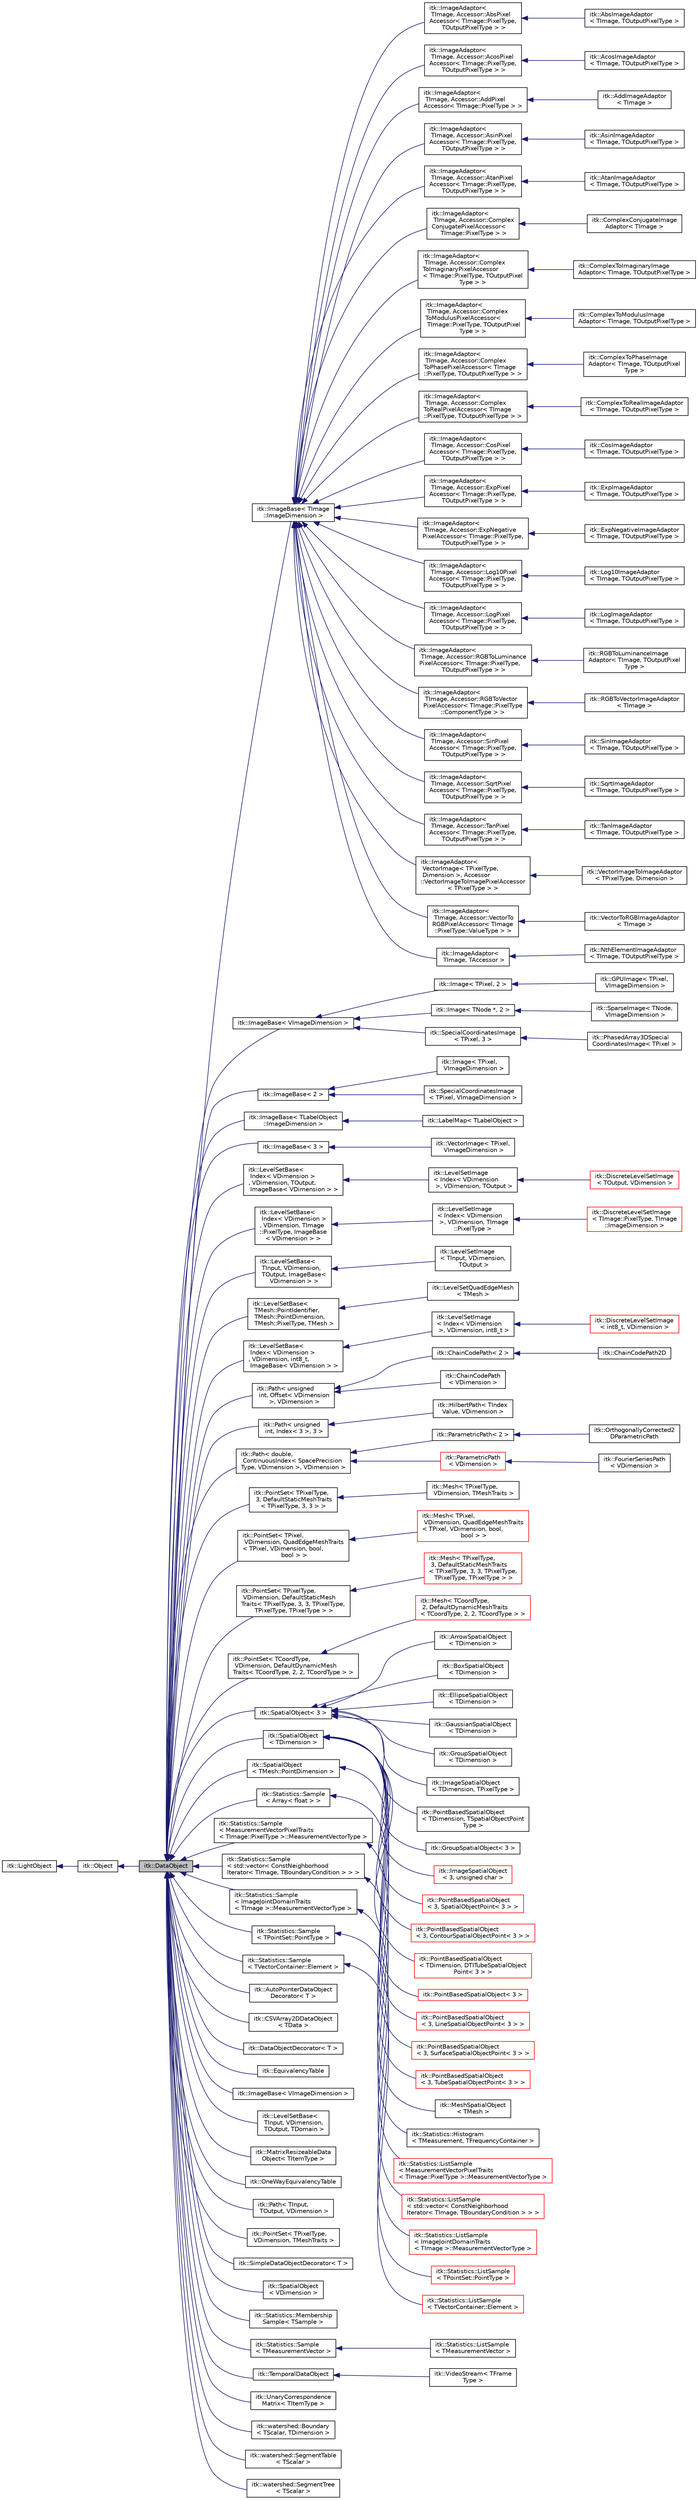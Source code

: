 digraph "itk::DataObject"
{
 // LATEX_PDF_SIZE
  edge [fontname="Helvetica",fontsize="10",labelfontname="Helvetica",labelfontsize="10"];
  node [fontname="Helvetica",fontsize="10",shape=record];
  rankdir="LR";
  Node1 [label="itk::DataObject",height=0.2,width=0.4,color="black", fillcolor="grey75", style="filled", fontcolor="black",tooltip="Base class for all data objects in ITK."];
  Node2 -> Node1 [dir="back",color="midnightblue",fontsize="10",style="solid",fontname="Helvetica"];
  Node2 [label="itk::Object",height=0.2,width=0.4,color="black", fillcolor="white", style="filled",URL="$classitk_1_1Object.html",tooltip="Base class for most ITK classes."];
  Node3 -> Node2 [dir="back",color="midnightblue",fontsize="10",style="solid",fontname="Helvetica"];
  Node3 [label="itk::LightObject",height=0.2,width=0.4,color="black", fillcolor="white", style="filled",URL="$classitk_1_1LightObject.html",tooltip="Light weight base class for most itk classes."];
  Node1 -> Node4 [dir="back",color="midnightblue",fontsize="10",style="solid",fontname="Helvetica"];
  Node4 [label="itk::ImageBase\< TImage\l::ImageDimension \>",height=0.2,width=0.4,color="black", fillcolor="white", style="filled",URL="$classitk_1_1ImageBase.html",tooltip=" "];
  Node4 -> Node5 [dir="back",color="midnightblue",fontsize="10",style="solid",fontname="Helvetica"];
  Node5 [label="itk::ImageAdaptor\<\l TImage, Accessor::AbsPixel\lAccessor\< TImage::PixelType,\l TOutputPixelType \> \>",height=0.2,width=0.4,color="black", fillcolor="white", style="filled",URL="$classitk_1_1ImageAdaptor.html",tooltip=" "];
  Node5 -> Node6 [dir="back",color="midnightblue",fontsize="10",style="solid",fontname="Helvetica"];
  Node6 [label="itk::AbsImageAdaptor\l\< TImage, TOutputPixelType \>",height=0.2,width=0.4,color="black", fillcolor="white", style="filled",URL="$classitk_1_1AbsImageAdaptor.html",tooltip="Presents an image as being composed of the itk::Math::abs() of its pixels."];
  Node4 -> Node7 [dir="back",color="midnightblue",fontsize="10",style="solid",fontname="Helvetica"];
  Node7 [label="itk::ImageAdaptor\<\l TImage, Accessor::AcosPixel\lAccessor\< TImage::PixelType,\l TOutputPixelType \> \>",height=0.2,width=0.4,color="black", fillcolor="white", style="filled",URL="$classitk_1_1ImageAdaptor.html",tooltip=" "];
  Node7 -> Node8 [dir="back",color="midnightblue",fontsize="10",style="solid",fontname="Helvetica"];
  Node8 [label="itk::AcosImageAdaptor\l\< TImage, TOutputPixelType \>",height=0.2,width=0.4,color="black", fillcolor="white", style="filled",URL="$classitk_1_1AcosImageAdaptor.html",tooltip="Presents an image as being composed of the std::acos() of its pixels."];
  Node4 -> Node9 [dir="back",color="midnightblue",fontsize="10",style="solid",fontname="Helvetica"];
  Node9 [label="itk::ImageAdaptor\<\l TImage, Accessor::AddPixel\lAccessor\< TImage::PixelType \> \>",height=0.2,width=0.4,color="black", fillcolor="white", style="filled",URL="$classitk_1_1ImageAdaptor.html",tooltip=" "];
  Node9 -> Node10 [dir="back",color="midnightblue",fontsize="10",style="solid",fontname="Helvetica"];
  Node10 [label="itk::AddImageAdaptor\l\< TImage \>",height=0.2,width=0.4,color="black", fillcolor="white", style="filled",URL="$classitk_1_1AddImageAdaptor.html",tooltip="Presents an image as being the addition of a constant value to all pixels."];
  Node4 -> Node11 [dir="back",color="midnightblue",fontsize="10",style="solid",fontname="Helvetica"];
  Node11 [label="itk::ImageAdaptor\<\l TImage, Accessor::AsinPixel\lAccessor\< TImage::PixelType,\l TOutputPixelType \> \>",height=0.2,width=0.4,color="black", fillcolor="white", style="filled",URL="$classitk_1_1ImageAdaptor.html",tooltip=" "];
  Node11 -> Node12 [dir="back",color="midnightblue",fontsize="10",style="solid",fontname="Helvetica"];
  Node12 [label="itk::AsinImageAdaptor\l\< TImage, TOutputPixelType \>",height=0.2,width=0.4,color="black", fillcolor="white", style="filled",URL="$classitk_1_1AsinImageAdaptor.html",tooltip="Presents an image as being composed of the std::asin() of its pixels."];
  Node4 -> Node13 [dir="back",color="midnightblue",fontsize="10",style="solid",fontname="Helvetica"];
  Node13 [label="itk::ImageAdaptor\<\l TImage, Accessor::AtanPixel\lAccessor\< TImage::PixelType,\l TOutputPixelType \> \>",height=0.2,width=0.4,color="black", fillcolor="white", style="filled",URL="$classitk_1_1ImageAdaptor.html",tooltip=" "];
  Node13 -> Node14 [dir="back",color="midnightblue",fontsize="10",style="solid",fontname="Helvetica"];
  Node14 [label="itk::AtanImageAdaptor\l\< TImage, TOutputPixelType \>",height=0.2,width=0.4,color="black", fillcolor="white", style="filled",URL="$classitk_1_1AtanImageAdaptor.html",tooltip="Presents an image as being composed of the std::atan() of its pixels."];
  Node4 -> Node15 [dir="back",color="midnightblue",fontsize="10",style="solid",fontname="Helvetica"];
  Node15 [label="itk::ImageAdaptor\<\l TImage, Accessor::Complex\lConjugatePixelAccessor\<\l TImage::PixelType \> \>",height=0.2,width=0.4,color="black", fillcolor="white", style="filled",URL="$classitk_1_1ImageAdaptor.html",tooltip=" "];
  Node15 -> Node16 [dir="back",color="midnightblue",fontsize="10",style="solid",fontname="Helvetica"];
  Node16 [label="itk::ComplexConjugateImage\lAdaptor\< TImage \>",height=0.2,width=0.4,color="black", fillcolor="white", style="filled",URL="$classitk_1_1ComplexConjugateImageAdaptor.html",tooltip="Presents each pixel of a complex image as its complex conjugate."];
  Node4 -> Node17 [dir="back",color="midnightblue",fontsize="10",style="solid",fontname="Helvetica"];
  Node17 [label="itk::ImageAdaptor\<\l TImage, Accessor::Complex\lToImaginaryPixelAccessor\l\< TImage::PixelType, TOutputPixel\lType \> \>",height=0.2,width=0.4,color="black", fillcolor="white", style="filled",URL="$classitk_1_1ImageAdaptor.html",tooltip=" "];
  Node17 -> Node18 [dir="back",color="midnightblue",fontsize="10",style="solid",fontname="Helvetica"];
  Node18 [label="itk::ComplexToImaginaryImage\lAdaptor\< TImage, TOutputPixelType \>",height=0.2,width=0.4,color="black", fillcolor="white", style="filled",URL="$classitk_1_1ComplexToImaginaryImageAdaptor.html",tooltip="Presents a complex image as being composed of imag() part of its pixels."];
  Node4 -> Node19 [dir="back",color="midnightblue",fontsize="10",style="solid",fontname="Helvetica"];
  Node19 [label="itk::ImageAdaptor\<\l TImage, Accessor::Complex\lToModulusPixelAccessor\<\l TImage::PixelType, TOutputPixel\lType \> \>",height=0.2,width=0.4,color="black", fillcolor="white", style="filled",URL="$classitk_1_1ImageAdaptor.html",tooltip=" "];
  Node19 -> Node20 [dir="back",color="midnightblue",fontsize="10",style="solid",fontname="Helvetica"];
  Node20 [label="itk::ComplexToModulusImage\lAdaptor\< TImage, TOutputPixelType \>",height=0.2,width=0.4,color="black", fillcolor="white", style="filled",URL="$classitk_1_1ComplexToModulusImageAdaptor.html",tooltip="Presents a complex image as being composed of itk::Math::abs() part of its pixels."];
  Node4 -> Node21 [dir="back",color="midnightblue",fontsize="10",style="solid",fontname="Helvetica"];
  Node21 [label="itk::ImageAdaptor\<\l TImage, Accessor::Complex\lToPhasePixelAccessor\< TImage\l::PixelType, TOutputPixelType \> \>",height=0.2,width=0.4,color="black", fillcolor="white", style="filled",URL="$classitk_1_1ImageAdaptor.html",tooltip=" "];
  Node21 -> Node22 [dir="back",color="midnightblue",fontsize="10",style="solid",fontname="Helvetica"];
  Node22 [label="itk::ComplexToPhaseImage\lAdaptor\< TImage, TOutputPixel\lType \>",height=0.2,width=0.4,color="black", fillcolor="white", style="filled",URL="$classitk_1_1ComplexToPhaseImageAdaptor.html",tooltip="Presents a complex image as being composed of arg() part of its pixels."];
  Node4 -> Node23 [dir="back",color="midnightblue",fontsize="10",style="solid",fontname="Helvetica"];
  Node23 [label="itk::ImageAdaptor\<\l TImage, Accessor::Complex\lToRealPixelAccessor\< TImage\l::PixelType, TOutputPixelType \> \>",height=0.2,width=0.4,color="black", fillcolor="white", style="filled",URL="$classitk_1_1ImageAdaptor.html",tooltip=" "];
  Node23 -> Node24 [dir="back",color="midnightblue",fontsize="10",style="solid",fontname="Helvetica"];
  Node24 [label="itk::ComplexToRealImageAdaptor\l\< TImage, TOutputPixelType \>",height=0.2,width=0.4,color="black", fillcolor="white", style="filled",URL="$classitk_1_1ComplexToRealImageAdaptor.html",tooltip="Presents a complex image as being composed of real() part of its pixels."];
  Node4 -> Node25 [dir="back",color="midnightblue",fontsize="10",style="solid",fontname="Helvetica"];
  Node25 [label="itk::ImageAdaptor\<\l TImage, Accessor::CosPixel\lAccessor\< TImage::PixelType,\l TOutputPixelType \> \>",height=0.2,width=0.4,color="black", fillcolor="white", style="filled",URL="$classitk_1_1ImageAdaptor.html",tooltip=" "];
  Node25 -> Node26 [dir="back",color="midnightblue",fontsize="10",style="solid",fontname="Helvetica"];
  Node26 [label="itk::CosImageAdaptor\l\< TImage, TOutputPixelType \>",height=0.2,width=0.4,color="black", fillcolor="white", style="filled",URL="$classitk_1_1CosImageAdaptor.html",tooltip="Presents an image as being composed of the std::cos() of its pixels."];
  Node4 -> Node27 [dir="back",color="midnightblue",fontsize="10",style="solid",fontname="Helvetica"];
  Node27 [label="itk::ImageAdaptor\<\l TImage, Accessor::ExpPixel\lAccessor\< TImage::PixelType,\l TOutputPixelType \> \>",height=0.2,width=0.4,color="black", fillcolor="white", style="filled",URL="$classitk_1_1ImageAdaptor.html",tooltip=" "];
  Node27 -> Node28 [dir="back",color="midnightblue",fontsize="10",style="solid",fontname="Helvetica"];
  Node28 [label="itk::ExpImageAdaptor\l\< TImage, TOutputPixelType \>",height=0.2,width=0.4,color="black", fillcolor="white", style="filled",URL="$classitk_1_1ExpImageAdaptor.html",tooltip="Presents an image as being composed of the std::exp() of its pixels."];
  Node4 -> Node29 [dir="back",color="midnightblue",fontsize="10",style="solid",fontname="Helvetica"];
  Node29 [label="itk::ImageAdaptor\<\l TImage, Accessor::ExpNegative\lPixelAccessor\< TImage::PixelType,\l TOutputPixelType \> \>",height=0.2,width=0.4,color="black", fillcolor="white", style="filled",URL="$classitk_1_1ImageAdaptor.html",tooltip=" "];
  Node29 -> Node30 [dir="back",color="midnightblue",fontsize="10",style="solid",fontname="Helvetica"];
  Node30 [label="itk::ExpNegativeImageAdaptor\l\< TImage, TOutputPixelType \>",height=0.2,width=0.4,color="black", fillcolor="white", style="filled",URL="$classitk_1_1ExpNegativeImageAdaptor.html",tooltip="Presents an image as being composed of the std::exp() of its pixels."];
  Node4 -> Node31 [dir="back",color="midnightblue",fontsize="10",style="solid",fontname="Helvetica"];
  Node31 [label="itk::ImageAdaptor\<\l TImage, Accessor::Log10Pixel\lAccessor\< TImage::PixelType,\l TOutputPixelType \> \>",height=0.2,width=0.4,color="black", fillcolor="white", style="filled",URL="$classitk_1_1ImageAdaptor.html",tooltip=" "];
  Node31 -> Node32 [dir="back",color="midnightblue",fontsize="10",style="solid",fontname="Helvetica"];
  Node32 [label="itk::Log10ImageAdaptor\l\< TImage, TOutputPixelType \>",height=0.2,width=0.4,color="black", fillcolor="white", style="filled",URL="$classitk_1_1Log10ImageAdaptor.html",tooltip="Presents an image as being composed of the std::log10() of its pixels."];
  Node4 -> Node33 [dir="back",color="midnightblue",fontsize="10",style="solid",fontname="Helvetica"];
  Node33 [label="itk::ImageAdaptor\<\l TImage, Accessor::LogPixel\lAccessor\< TImage::PixelType,\l TOutputPixelType \> \>",height=0.2,width=0.4,color="black", fillcolor="white", style="filled",URL="$classitk_1_1ImageAdaptor.html",tooltip=" "];
  Node33 -> Node34 [dir="back",color="midnightblue",fontsize="10",style="solid",fontname="Helvetica"];
  Node34 [label="itk::LogImageAdaptor\l\< TImage, TOutputPixelType \>",height=0.2,width=0.4,color="black", fillcolor="white", style="filled",URL="$classitk_1_1LogImageAdaptor.html",tooltip="Presents an image as being composed of the std::log() of its pixels."];
  Node4 -> Node35 [dir="back",color="midnightblue",fontsize="10",style="solid",fontname="Helvetica"];
  Node35 [label="itk::ImageAdaptor\<\l TImage, Accessor::RGBToLuminance\lPixelAccessor\< TImage::PixelType,\l TOutputPixelType \> \>",height=0.2,width=0.4,color="black", fillcolor="white", style="filled",URL="$classitk_1_1ImageAdaptor.html",tooltip=" "];
  Node35 -> Node36 [dir="back",color="midnightblue",fontsize="10",style="solid",fontname="Helvetica"];
  Node36 [label="itk::RGBToLuminanceImage\lAdaptor\< TImage, TOutputPixel\lType \>",height=0.2,width=0.4,color="black", fillcolor="white", style="filled",URL="$classitk_1_1RGBToLuminanceImageAdaptor.html",tooltip="Presents a color image as being composed of the Luminance of its pixels."];
  Node4 -> Node37 [dir="back",color="midnightblue",fontsize="10",style="solid",fontname="Helvetica"];
  Node37 [label="itk::ImageAdaptor\<\l TImage, Accessor::RGBToVector\lPixelAccessor\< TImage::PixelType\l::ComponentType \> \>",height=0.2,width=0.4,color="black", fillcolor="white", style="filled",URL="$classitk_1_1ImageAdaptor.html",tooltip=" "];
  Node37 -> Node38 [dir="back",color="midnightblue",fontsize="10",style="solid",fontname="Helvetica"];
  Node38 [label="itk::RGBToVectorImageAdaptor\l\< TImage \>",height=0.2,width=0.4,color="black", fillcolor="white", style="filled",URL="$classitk_1_1RGBToVectorImageAdaptor.html",tooltip="Presents an image of pixel type RGBPixel as being and image of Vectors."];
  Node4 -> Node39 [dir="back",color="midnightblue",fontsize="10",style="solid",fontname="Helvetica"];
  Node39 [label="itk::ImageAdaptor\<\l TImage, Accessor::SinPixel\lAccessor\< TImage::PixelType,\l TOutputPixelType \> \>",height=0.2,width=0.4,color="black", fillcolor="white", style="filled",URL="$classitk_1_1ImageAdaptor.html",tooltip=" "];
  Node39 -> Node40 [dir="back",color="midnightblue",fontsize="10",style="solid",fontname="Helvetica"];
  Node40 [label="itk::SinImageAdaptor\l\< TImage, TOutputPixelType \>",height=0.2,width=0.4,color="black", fillcolor="white", style="filled",URL="$classitk_1_1SinImageAdaptor.html",tooltip="Presents an image as being composed of the std::sin() of its pixels."];
  Node4 -> Node41 [dir="back",color="midnightblue",fontsize="10",style="solid",fontname="Helvetica"];
  Node41 [label="itk::ImageAdaptor\<\l TImage, Accessor::SqrtPixel\lAccessor\< TImage::PixelType,\l TOutputPixelType \> \>",height=0.2,width=0.4,color="black", fillcolor="white", style="filled",URL="$classitk_1_1ImageAdaptor.html",tooltip=" "];
  Node41 -> Node42 [dir="back",color="midnightblue",fontsize="10",style="solid",fontname="Helvetica"];
  Node42 [label="itk::SqrtImageAdaptor\l\< TImage, TOutputPixelType \>",height=0.2,width=0.4,color="black", fillcolor="white", style="filled",URL="$classitk_1_1SqrtImageAdaptor.html",tooltip="Presents an image as being composed of the std::sqrt() of its pixels."];
  Node4 -> Node43 [dir="back",color="midnightblue",fontsize="10",style="solid",fontname="Helvetica"];
  Node43 [label="itk::ImageAdaptor\<\l TImage, Accessor::TanPixel\lAccessor\< TImage::PixelType,\l TOutputPixelType \> \>",height=0.2,width=0.4,color="black", fillcolor="white", style="filled",URL="$classitk_1_1ImageAdaptor.html",tooltip=" "];
  Node43 -> Node44 [dir="back",color="midnightblue",fontsize="10",style="solid",fontname="Helvetica"];
  Node44 [label="itk::TanImageAdaptor\l\< TImage, TOutputPixelType \>",height=0.2,width=0.4,color="black", fillcolor="white", style="filled",URL="$classitk_1_1TanImageAdaptor.html",tooltip="Presents an image as being composed of the std::tan() of its pixels."];
  Node4 -> Node45 [dir="back",color="midnightblue",fontsize="10",style="solid",fontname="Helvetica"];
  Node45 [label="itk::ImageAdaptor\<\l VectorImage\< TPixelType,\l Dimension \>, Accessor\l::VectorImageToImagePixelAccessor\l\< TPixelType \> \>",height=0.2,width=0.4,color="black", fillcolor="white", style="filled",URL="$classitk_1_1ImageAdaptor.html",tooltip=" "];
  Node45 -> Node46 [dir="back",color="midnightblue",fontsize="10",style="solid",fontname="Helvetica"];
  Node46 [label="itk::VectorImageToImageAdaptor\l\< TPixelType, Dimension \>",height=0.2,width=0.4,color="black", fillcolor="white", style="filled",URL="$classitk_1_1VectorImageToImageAdaptor.html",tooltip="Presents a VectorImage and extracts a component from it into an image."];
  Node4 -> Node47 [dir="back",color="midnightblue",fontsize="10",style="solid",fontname="Helvetica"];
  Node47 [label="itk::ImageAdaptor\<\l TImage, Accessor::VectorTo\lRGBPixelAccessor\< TImage\l::PixelType::ValueType \> \>",height=0.2,width=0.4,color="black", fillcolor="white", style="filled",URL="$classitk_1_1ImageAdaptor.html",tooltip=" "];
  Node47 -> Node48 [dir="back",color="midnightblue",fontsize="10",style="solid",fontname="Helvetica"];
  Node48 [label="itk::VectorToRGBImageAdaptor\l\< TImage \>",height=0.2,width=0.4,color="black", fillcolor="white", style="filled",URL="$classitk_1_1VectorToRGBImageAdaptor.html",tooltip="Presents an image of pixel type Vector as being and image of RGBPixel type."];
  Node4 -> Node49 [dir="back",color="midnightblue",fontsize="10",style="solid",fontname="Helvetica"];
  Node49 [label="itk::ImageAdaptor\<\l TImage, TAccessor \>",height=0.2,width=0.4,color="black", fillcolor="white", style="filled",URL="$classitk_1_1ImageAdaptor.html",tooltip="Give access to partial aspects of voxels from an Image."];
  Node49 -> Node50 [dir="back",color="midnightblue",fontsize="10",style="solid",fontname="Helvetica"];
  Node50 [label="itk::NthElementImageAdaptor\l\< TImage, TOutputPixelType \>",height=0.2,width=0.4,color="black", fillcolor="white", style="filled",URL="$classitk_1_1NthElementImageAdaptor.html",tooltip="Presents an image as being composed of the N-th element of its pixels."];
  Node1 -> Node51 [dir="back",color="midnightblue",fontsize="10",style="solid",fontname="Helvetica"];
  Node51 [label="itk::ImageBase\< VImageDimension \>",height=0.2,width=0.4,color="black", fillcolor="white", style="filled",URL="$classitk_1_1ImageBase.html",tooltip=" "];
  Node51 -> Node52 [dir="back",color="midnightblue",fontsize="10",style="solid",fontname="Helvetica"];
  Node52 [label="itk::Image\< TPixel, 2 \>",height=0.2,width=0.4,color="black", fillcolor="white", style="filled",URL="$classitk_1_1Image.html",tooltip=" "];
  Node52 -> Node53 [dir="back",color="midnightblue",fontsize="10",style="solid",fontname="Helvetica"];
  Node53 [label="itk::GPUImage\< TPixel,\l VImageDimension \>",height=0.2,width=0.4,color="black", fillcolor="white", style="filled",URL="$classitk_1_1GPUImage.html",tooltip="Templated n-dimensional image class for the GPU."];
  Node51 -> Node54 [dir="back",color="midnightblue",fontsize="10",style="solid",fontname="Helvetica"];
  Node54 [label="itk::Image\< TNode *, 2 \>",height=0.2,width=0.4,color="black", fillcolor="white", style="filled",URL="$classitk_1_1Image.html",tooltip=" "];
  Node54 -> Node55 [dir="back",color="midnightblue",fontsize="10",style="solid",fontname="Helvetica"];
  Node55 [label="itk::SparseImage\< TNode,\l VImageDimension \>",height=0.2,width=0.4,color="black", fillcolor="white", style="filled",URL="$classitk_1_1SparseImage.html",tooltip="A storage type for sparse image data."];
  Node51 -> Node56 [dir="back",color="midnightblue",fontsize="10",style="solid",fontname="Helvetica"];
  Node56 [label="itk::SpecialCoordinatesImage\l\< TPixel, 3 \>",height=0.2,width=0.4,color="black", fillcolor="white", style="filled",URL="$classitk_1_1SpecialCoordinatesImage.html",tooltip=" "];
  Node56 -> Node57 [dir="back",color="midnightblue",fontsize="10",style="solid",fontname="Helvetica"];
  Node57 [label="itk::PhasedArray3DSpecial\lCoordinatesImage\< TPixel \>",height=0.2,width=0.4,color="black", fillcolor="white", style="filled",URL="$classitk_1_1PhasedArray3DSpecialCoordinatesImage.html",tooltip="Templated 3D nonrectilinear-coordinate image class for phased-array \"range\" images."];
  Node1 -> Node58 [dir="back",color="midnightblue",fontsize="10",style="solid",fontname="Helvetica"];
  Node58 [label="itk::ImageBase\< 2 \>",height=0.2,width=0.4,color="black", fillcolor="white", style="filled",URL="$classitk_1_1ImageBase.html",tooltip=" "];
  Node58 -> Node59 [dir="back",color="midnightblue",fontsize="10",style="solid",fontname="Helvetica"];
  Node59 [label="itk::Image\< TPixel,\l VImageDimension \>",height=0.2,width=0.4,color="black", fillcolor="white", style="filled",URL="$classitk_1_1Image.html",tooltip="Templated n-dimensional image class."];
  Node58 -> Node60 [dir="back",color="midnightblue",fontsize="10",style="solid",fontname="Helvetica"];
  Node60 [label="itk::SpecialCoordinatesImage\l\< TPixel, VImageDimension \>",height=0.2,width=0.4,color="black", fillcolor="white", style="filled",URL="$classitk_1_1SpecialCoordinatesImage.html",tooltip="Templated n-dimensional nonrectilinear-coordinate image base class."];
  Node1 -> Node61 [dir="back",color="midnightblue",fontsize="10",style="solid",fontname="Helvetica"];
  Node61 [label="itk::ImageBase\< TLabelObject\l::ImageDimension \>",height=0.2,width=0.4,color="black", fillcolor="white", style="filled",URL="$classitk_1_1ImageBase.html",tooltip=" "];
  Node61 -> Node62 [dir="back",color="midnightblue",fontsize="10",style="solid",fontname="Helvetica"];
  Node62 [label="itk::LabelMap\< TLabelObject \>",height=0.2,width=0.4,color="black", fillcolor="white", style="filled",URL="$classitk_1_1LabelMap.html",tooltip="Templated n-dimensional image to store labeled objects."];
  Node1 -> Node63 [dir="back",color="midnightblue",fontsize="10",style="solid",fontname="Helvetica"];
  Node63 [label="itk::ImageBase\< 3 \>",height=0.2,width=0.4,color="black", fillcolor="white", style="filled",URL="$classitk_1_1ImageBase.html",tooltip=" "];
  Node63 -> Node64 [dir="back",color="midnightblue",fontsize="10",style="solid",fontname="Helvetica"];
  Node64 [label="itk::VectorImage\< TPixel,\l VImageDimension \>",height=0.2,width=0.4,color="black", fillcolor="white", style="filled",URL="$classitk_1_1VectorImage.html",tooltip="Templated n-dimensional vector image class."];
  Node1 -> Node65 [dir="back",color="midnightblue",fontsize="10",style="solid",fontname="Helvetica"];
  Node65 [label="itk::LevelSetBase\<\l Index\< VDimension \>\l, VDimension, TOutput,\l ImageBase\< VDimension \> \>",height=0.2,width=0.4,color="black", fillcolor="white", style="filled",URL="$classitk_1_1LevelSetBase.html",tooltip=" "];
  Node65 -> Node66 [dir="back",color="midnightblue",fontsize="10",style="solid",fontname="Helvetica"];
  Node66 [label="itk::LevelSetImage\l\< Index\< VDimension\l \>, VDimension, TOutput \>",height=0.2,width=0.4,color="black", fillcolor="white", style="filled",URL="$classitk_1_1LevelSetImage.html",tooltip=" "];
  Node66 -> Node67 [dir="back",color="midnightblue",fontsize="10",style="solid",fontname="Helvetica"];
  Node67 [label="itk::DiscreteLevelSetImage\l\< TOutput, VDimension \>",height=0.2,width=0.4,color="red", fillcolor="white", style="filled",URL="$classitk_1_1DiscreteLevelSetImage.html",tooltip="Abstract class for a level-set function on one Image."];
  Node1 -> Node70 [dir="back",color="midnightblue",fontsize="10",style="solid",fontname="Helvetica"];
  Node70 [label="itk::LevelSetBase\<\l Index\< VDimension \>\l, VDimension, TImage\l::PixelType, ImageBase\l\< VDimension \> \>",height=0.2,width=0.4,color="black", fillcolor="white", style="filled",URL="$classitk_1_1LevelSetBase.html",tooltip=" "];
  Node70 -> Node71 [dir="back",color="midnightblue",fontsize="10",style="solid",fontname="Helvetica"];
  Node71 [label="itk::LevelSetImage\l\< Index\< VDimension\l \>, VDimension, TImage\l::PixelType \>",height=0.2,width=0.4,color="black", fillcolor="white", style="filled",URL="$classitk_1_1LevelSetImage.html",tooltip=" "];
  Node71 -> Node72 [dir="back",color="midnightblue",fontsize="10",style="solid",fontname="Helvetica"];
  Node72 [label="itk::DiscreteLevelSetImage\l\< TImage::PixelType, TImage\l::ImageDimension \>",height=0.2,width=0.4,color="red", fillcolor="white", style="filled",URL="$classitk_1_1DiscreteLevelSetImage.html",tooltip=" "];
  Node1 -> Node74 [dir="back",color="midnightblue",fontsize="10",style="solid",fontname="Helvetica"];
  Node74 [label="itk::LevelSetBase\<\l TInput, VDimension,\l TOutput, ImageBase\<\l VDimension \> \>",height=0.2,width=0.4,color="black", fillcolor="white", style="filled",URL="$classitk_1_1LevelSetBase.html",tooltip=" "];
  Node74 -> Node75 [dir="back",color="midnightblue",fontsize="10",style="solid",fontname="Helvetica"];
  Node75 [label="itk::LevelSetImage\l\< TInput, VDimension,\l TOutput \>",height=0.2,width=0.4,color="black", fillcolor="white", style="filled",URL="$classitk_1_1LevelSetImage.html",tooltip="Abstract class for a level-set function on one Image."];
  Node1 -> Node76 [dir="back",color="midnightblue",fontsize="10",style="solid",fontname="Helvetica"];
  Node76 [label="itk::LevelSetBase\<\l TMesh::PointIdentifier,\l TMesh::PointDimension,\l TMesh::PixelType, TMesh \>",height=0.2,width=0.4,color="black", fillcolor="white", style="filled",URL="$classitk_1_1LevelSetBase.html",tooltip=" "];
  Node76 -> Node77 [dir="back",color="midnightblue",fontsize="10",style="solid",fontname="Helvetica"];
  Node77 [label="itk::LevelSetQuadEdgeMesh\l\< TMesh \>",height=0.2,width=0.4,color="black", fillcolor="white", style="filled",URL="$classitk_1_1LevelSetQuadEdgeMesh.html",tooltip="Base class for the surface mesh representation of a level-set function."];
  Node1 -> Node78 [dir="back",color="midnightblue",fontsize="10",style="solid",fontname="Helvetica"];
  Node78 [label="itk::LevelSetBase\<\l Index\< VDimension \>\l, VDimension, int8_t,\l ImageBase\< VDimension \> \>",height=0.2,width=0.4,color="black", fillcolor="white", style="filled",URL="$classitk_1_1LevelSetBase.html",tooltip=" "];
  Node78 -> Node79 [dir="back",color="midnightblue",fontsize="10",style="solid",fontname="Helvetica"];
  Node79 [label="itk::LevelSetImage\l\< Index\< VDimension\l \>, VDimension, int8_t \>",height=0.2,width=0.4,color="black", fillcolor="white", style="filled",URL="$classitk_1_1LevelSetImage.html",tooltip=" "];
  Node79 -> Node80 [dir="back",color="midnightblue",fontsize="10",style="solid",fontname="Helvetica"];
  Node80 [label="itk::DiscreteLevelSetImage\l\< int8_t, VDimension \>",height=0.2,width=0.4,color="red", fillcolor="white", style="filled",URL="$classitk_1_1DiscreteLevelSetImage.html",tooltip=" "];
  Node1 -> Node84 [dir="back",color="midnightblue",fontsize="10",style="solid",fontname="Helvetica"];
  Node84 [label="itk::Path\< unsigned\l int, Offset\< VDimension\l \>, VDimension \>",height=0.2,width=0.4,color="black", fillcolor="white", style="filled",URL="$classitk_1_1Path.html",tooltip=" "];
  Node84 -> Node85 [dir="back",color="midnightblue",fontsize="10",style="solid",fontname="Helvetica"];
  Node85 [label="itk::ChainCodePath\< 2 \>",height=0.2,width=0.4,color="black", fillcolor="white", style="filled",URL="$classitk_1_1ChainCodePath.html",tooltip=" "];
  Node85 -> Node86 [dir="back",color="midnightblue",fontsize="10",style="solid",fontname="Helvetica"];
  Node86 [label="itk::ChainCodePath2D",height=0.2,width=0.4,color="black", fillcolor="white", style="filled",URL="$classitk_1_1ChainCodePath2D.html",tooltip="Represent a 2D path as a sequence of connected image index offsets."];
  Node84 -> Node87 [dir="back",color="midnightblue",fontsize="10",style="solid",fontname="Helvetica"];
  Node87 [label="itk::ChainCodePath\l\< VDimension \>",height=0.2,width=0.4,color="black", fillcolor="white", style="filled",URL="$classitk_1_1ChainCodePath.html",tooltip="Represent a path as a sequence of connected image index offsets."];
  Node1 -> Node88 [dir="back",color="midnightblue",fontsize="10",style="solid",fontname="Helvetica"];
  Node88 [label="itk::Path\< unsigned\l int, Index\< 3 \>, 3 \>",height=0.2,width=0.4,color="black", fillcolor="white", style="filled",URL="$classitk_1_1Path.html",tooltip=" "];
  Node88 -> Node89 [dir="back",color="midnightblue",fontsize="10",style="solid",fontname="Helvetica"];
  Node89 [label="itk::HilbertPath\< TIndex\lValue, VDimension \>",height=0.2,width=0.4,color="black", fillcolor="white", style="filled",URL="$classitk_1_1HilbertPath.html",tooltip="Represent an n-dimensional Hilbert path for a given order."];
  Node1 -> Node90 [dir="back",color="midnightblue",fontsize="10",style="solid",fontname="Helvetica"];
  Node90 [label="itk::Path\< double,\l ContinuousIndex\< SpacePrecision\lType, VDimension \>, VDimension \>",height=0.2,width=0.4,color="black", fillcolor="white", style="filled",URL="$classitk_1_1Path.html",tooltip=" "];
  Node90 -> Node91 [dir="back",color="midnightblue",fontsize="10",style="solid",fontname="Helvetica"];
  Node91 [label="itk::ParametricPath\< 2 \>",height=0.2,width=0.4,color="black", fillcolor="white", style="filled",URL="$classitk_1_1ParametricPath.html",tooltip=" "];
  Node91 -> Node92 [dir="back",color="midnightblue",fontsize="10",style="solid",fontname="Helvetica"];
  Node92 [label="itk::OrthogonallyCorrected2\lDParametricPath",height=0.2,width=0.4,color="black", fillcolor="white", style="filled",URL="$classitk_1_1OrthogonallyCorrected2DParametricPath.html",tooltip="Represent an orthogonally corrected 2D parametric path."];
  Node90 -> Node93 [dir="back",color="midnightblue",fontsize="10",style="solid",fontname="Helvetica"];
  Node93 [label="itk::ParametricPath\l\< VDimension \>",height=0.2,width=0.4,color="red", fillcolor="white", style="filled",URL="$classitk_1_1ParametricPath.html",tooltip="Represent a parametric path through ND Space."];
  Node93 -> Node94 [dir="back",color="midnightblue",fontsize="10",style="solid",fontname="Helvetica"];
  Node94 [label="itk::FourierSeriesPath\l\< VDimension \>",height=0.2,width=0.4,color="black", fillcolor="white", style="filled",URL="$classitk_1_1FourierSeriesPath.html",tooltip="Represent a closed path through ND Space by its frequency components."];
  Node1 -> Node96 [dir="back",color="midnightblue",fontsize="10",style="solid",fontname="Helvetica"];
  Node96 [label="itk::PointSet\< TPixelType,\l 3, DefaultStaticMeshTraits\l\< TPixelType, 3, 3 \> \>",height=0.2,width=0.4,color="black", fillcolor="white", style="filled",URL="$classitk_1_1PointSet.html",tooltip=" "];
  Node96 -> Node97 [dir="back",color="midnightblue",fontsize="10",style="solid",fontname="Helvetica"];
  Node97 [label="itk::Mesh\< TPixelType,\l VDimension, TMeshTraits \>",height=0.2,width=0.4,color="black", fillcolor="white", style="filled",URL="$classitk_1_1Mesh.html",tooltip="Implements the N-dimensional mesh structure."];
  Node1 -> Node98 [dir="back",color="midnightblue",fontsize="10",style="solid",fontname="Helvetica"];
  Node98 [label="itk::PointSet\< TPixel,\l VDimension, QuadEdgeMeshTraits\l\< TPixel, VDimension, bool,\l bool \> \>",height=0.2,width=0.4,color="black", fillcolor="white", style="filled",URL="$classitk_1_1PointSet.html",tooltip=" "];
  Node98 -> Node99 [dir="back",color="midnightblue",fontsize="10",style="solid",fontname="Helvetica"];
  Node99 [label="itk::Mesh\< TPixel,\l VDimension, QuadEdgeMeshTraits\l\< TPixel, VDimension, bool,\l bool \> \>",height=0.2,width=0.4,color="red", fillcolor="white", style="filled",URL="$classitk_1_1Mesh.html",tooltip=" "];
  Node1 -> Node101 [dir="back",color="midnightblue",fontsize="10",style="solid",fontname="Helvetica"];
  Node101 [label="itk::PointSet\< TPixelType,\l VDimension, DefaultStaticMesh\lTraits\< TPixelType, 3, 3, TPixelType,\l TPixelType, TPixelType \> \>",height=0.2,width=0.4,color="black", fillcolor="white", style="filled",URL="$classitk_1_1PointSet.html",tooltip=" "];
  Node101 -> Node102 [dir="back",color="midnightblue",fontsize="10",style="solid",fontname="Helvetica"];
  Node102 [label="itk::Mesh\< TPixelType,\l 3, DefaultStaticMeshTraits\l\< TPixelType, 3, 3, TPixelType,\l TPixelType, TPixelType \> \>",height=0.2,width=0.4,color="red", fillcolor="white", style="filled",URL="$classitk_1_1Mesh.html",tooltip=" "];
  Node1 -> Node104 [dir="back",color="midnightblue",fontsize="10",style="solid",fontname="Helvetica"];
  Node104 [label="itk::PointSet\< TCoordType,\l VDimension, DefaultDynamicMesh\lTraits\< TCoordType, 2, 2, TCoordType \> \>",height=0.2,width=0.4,color="black", fillcolor="white", style="filled",URL="$classitk_1_1PointSet.html",tooltip=" "];
  Node104 -> Node105 [dir="back",color="midnightblue",fontsize="10",style="solid",fontname="Helvetica"];
  Node105 [label="itk::Mesh\< TCoordType,\l 2, DefaultDynamicMeshTraits\l\< TCoordType, 2, 2, TCoordType \> \>",height=0.2,width=0.4,color="red", fillcolor="white", style="filled",URL="$classitk_1_1Mesh.html",tooltip=" "];
  Node1 -> Node107 [dir="back",color="midnightblue",fontsize="10",style="solid",fontname="Helvetica"];
  Node107 [label="itk::SpatialObject\< 3 \>",height=0.2,width=0.4,color="black", fillcolor="white", style="filled",URL="$classitk_1_1SpatialObject.html",tooltip=" "];
  Node107 -> Node108 [dir="back",color="midnightblue",fontsize="10",style="solid",fontname="Helvetica"];
  Node108 [label="itk::ArrowSpatialObject\l\< TDimension \>",height=0.2,width=0.4,color="black", fillcolor="white", style="filled",URL="$classitk_1_1ArrowSpatialObject.html",tooltip="Representation of a Arrow based on the spatial object classes."];
  Node107 -> Node109 [dir="back",color="midnightblue",fontsize="10",style="solid",fontname="Helvetica"];
  Node109 [label="itk::BoxSpatialObject\l\< TDimension \>",height=0.2,width=0.4,color="black", fillcolor="white", style="filled",URL="$classitk_1_1BoxSpatialObject.html",tooltip="The class may be used to represent N-dimensional boxes. In two dimensions it is a rectangle,..."];
  Node107 -> Node110 [dir="back",color="midnightblue",fontsize="10",style="solid",fontname="Helvetica"];
  Node110 [label="itk::EllipseSpatialObject\l\< TDimension \>",height=0.2,width=0.4,color="black", fillcolor="white", style="filled",URL="$classitk_1_1EllipseSpatialObject.html",tooltip=" "];
  Node107 -> Node111 [dir="back",color="midnightblue",fontsize="10",style="solid",fontname="Helvetica"];
  Node111 [label="itk::GaussianSpatialObject\l\< TDimension \>",height=0.2,width=0.4,color="black", fillcolor="white", style="filled",URL="$classitk_1_1GaussianSpatialObject.html",tooltip="Represents a multivariate Gaussian function."];
  Node107 -> Node112 [dir="back",color="midnightblue",fontsize="10",style="solid",fontname="Helvetica"];
  Node112 [label="itk::GroupSpatialObject\l\< TDimension \>",height=0.2,width=0.4,color="black", fillcolor="white", style="filled",URL="$classitk_1_1GroupSpatialObject.html",tooltip="Representation of a group based on the spatial object classes."];
  Node107 -> Node113 [dir="back",color="midnightblue",fontsize="10",style="solid",fontname="Helvetica"];
  Node113 [label="itk::ImageSpatialObject\l\< TDimension, TPixelType \>",height=0.2,width=0.4,color="black", fillcolor="white", style="filled",URL="$classitk_1_1ImageSpatialObject.html",tooltip="Implementation of an image as spatial object."];
  Node107 -> Node114 [dir="back",color="midnightblue",fontsize="10",style="solid",fontname="Helvetica"];
  Node114 [label="itk::PointBasedSpatialObject\l\< TDimension, TSpatialObjectPoint\lType \>",height=0.2,width=0.4,color="black", fillcolor="white", style="filled",URL="$classitk_1_1PointBasedSpatialObject.html",tooltip="This class serves as the base class for point-based spatial objects."];
  Node1 -> Node115 [dir="back",color="midnightblue",fontsize="10",style="solid",fontname="Helvetica"];
  Node115 [label="itk::SpatialObject\l\< TDimension \>",height=0.2,width=0.4,color="black", fillcolor="white", style="filled",URL="$classitk_1_1SpatialObject.html",tooltip=" "];
  Node115 -> Node116 [dir="back",color="midnightblue",fontsize="10",style="solid",fontname="Helvetica"];
  Node116 [label="itk::GroupSpatialObject\< 3 \>",height=0.2,width=0.4,color="black", fillcolor="white", style="filled",URL="$classitk_1_1GroupSpatialObject.html",tooltip=" "];
  Node115 -> Node117 [dir="back",color="midnightblue",fontsize="10",style="solid",fontname="Helvetica"];
  Node117 [label="itk::ImageSpatialObject\l\< 3, unsigned char \>",height=0.2,width=0.4,color="red", fillcolor="white", style="filled",URL="$classitk_1_1ImageSpatialObject.html",tooltip=" "];
  Node115 -> Node119 [dir="back",color="midnightblue",fontsize="10",style="solid",fontname="Helvetica"];
  Node119 [label="itk::PointBasedSpatialObject\l\< 3, SpatialObjectPoint\< 3 \> \>",height=0.2,width=0.4,color="red", fillcolor="white", style="filled",URL="$classitk_1_1PointBasedSpatialObject.html",tooltip=" "];
  Node115 -> Node122 [dir="back",color="midnightblue",fontsize="10",style="solid",fontname="Helvetica"];
  Node122 [label="itk::PointBasedSpatialObject\l\< 3, ContourSpatialObjectPoint\< 3 \> \>",height=0.2,width=0.4,color="red", fillcolor="white", style="filled",URL="$classitk_1_1PointBasedSpatialObject.html",tooltip=" "];
  Node115 -> Node124 [dir="back",color="midnightblue",fontsize="10",style="solid",fontname="Helvetica"];
  Node124 [label="itk::PointBasedSpatialObject\l\< TDimension, DTITubeSpatialObject\lPoint\< 3 \> \>",height=0.2,width=0.4,color="red", fillcolor="white", style="filled",URL="$classitk_1_1PointBasedSpatialObject.html",tooltip=" "];
  Node115 -> Node127 [dir="back",color="midnightblue",fontsize="10",style="solid",fontname="Helvetica"];
  Node127 [label="itk::PointBasedSpatialObject\< 3 \>",height=0.2,width=0.4,color="red", fillcolor="white", style="filled",URL="$classitk_1_1PointBasedSpatialObject.html",tooltip=" "];
  Node115 -> Node129 [dir="back",color="midnightblue",fontsize="10",style="solid",fontname="Helvetica"];
  Node129 [label="itk::PointBasedSpatialObject\l\< 3, LineSpatialObjectPoint\< 3 \> \>",height=0.2,width=0.4,color="red", fillcolor="white", style="filled",URL="$classitk_1_1PointBasedSpatialObject.html",tooltip=" "];
  Node115 -> Node131 [dir="back",color="midnightblue",fontsize="10",style="solid",fontname="Helvetica"];
  Node131 [label="itk::PointBasedSpatialObject\l\< 3, SurfaceSpatialObjectPoint\< 3 \> \>",height=0.2,width=0.4,color="red", fillcolor="white", style="filled",URL="$classitk_1_1PointBasedSpatialObject.html",tooltip=" "];
  Node115 -> Node133 [dir="back",color="midnightblue",fontsize="10",style="solid",fontname="Helvetica"];
  Node133 [label="itk::PointBasedSpatialObject\l\< 3, TubeSpatialObjectPoint\< 3 \> \>",height=0.2,width=0.4,color="red", fillcolor="white", style="filled",URL="$classitk_1_1PointBasedSpatialObject.html",tooltip=" "];
  Node1 -> Node135 [dir="back",color="midnightblue",fontsize="10",style="solid",fontname="Helvetica"];
  Node135 [label="itk::SpatialObject\l\< TMesh::PointDimension \>",height=0.2,width=0.4,color="black", fillcolor="white", style="filled",URL="$classitk_1_1SpatialObject.html",tooltip=" "];
  Node135 -> Node136 [dir="back",color="midnightblue",fontsize="10",style="solid",fontname="Helvetica"];
  Node136 [label="itk::MeshSpatialObject\l\< TMesh \>",height=0.2,width=0.4,color="black", fillcolor="white", style="filled",URL="$classitk_1_1MeshSpatialObject.html",tooltip="Implementation of an Mesh as spatial object."];
  Node1 -> Node137 [dir="back",color="midnightblue",fontsize="10",style="solid",fontname="Helvetica"];
  Node137 [label="itk::Statistics::Sample\l\< Array\< float \> \>",height=0.2,width=0.4,color="black", fillcolor="white", style="filled",URL="$classitk_1_1Statistics_1_1Sample.html",tooltip=" "];
  Node137 -> Node138 [dir="back",color="midnightblue",fontsize="10",style="solid",fontname="Helvetica"];
  Node138 [label="itk::Statistics::Histogram\l\< TMeasurement, TFrequencyContainer \>",height=0.2,width=0.4,color="black", fillcolor="white", style="filled",URL="$classitk_1_1Statistics_1_1Histogram.html",tooltip="This class stores measurement vectors in the context of n-dimensional histogram."];
  Node1 -> Node139 [dir="back",color="midnightblue",fontsize="10",style="solid",fontname="Helvetica"];
  Node139 [label="itk::Statistics::Sample\l\< MeasurementVectorPixelTraits\l\< TImage::PixelType \>::MeasurementVectorType \>",height=0.2,width=0.4,color="black", fillcolor="white", style="filled",URL="$classitk_1_1Statistics_1_1Sample.html",tooltip=" "];
  Node139 -> Node140 [dir="back",color="midnightblue",fontsize="10",style="solid",fontname="Helvetica"];
  Node140 [label="itk::Statistics::ListSample\l\< MeasurementVectorPixelTraits\l\< TImage::PixelType \>::MeasurementVectorType \>",height=0.2,width=0.4,color="red", fillcolor="white", style="filled",URL="$classitk_1_1Statistics_1_1ListSample.html",tooltip=" "];
  Node1 -> Node142 [dir="back",color="midnightblue",fontsize="10",style="solid",fontname="Helvetica"];
  Node142 [label="itk::Statistics::Sample\l\< std::vector\< ConstNeighborhood\lIterator\< TImage, TBoundaryCondition \> \> \>",height=0.2,width=0.4,color="black", fillcolor="white", style="filled",URL="$classitk_1_1Statistics_1_1Sample.html",tooltip=" "];
  Node142 -> Node143 [dir="back",color="midnightblue",fontsize="10",style="solid",fontname="Helvetica"];
  Node143 [label="itk::Statistics::ListSample\l\< std::vector\< ConstNeighborhood\lIterator\< TImage, TBoundaryCondition \> \> \>",height=0.2,width=0.4,color="red", fillcolor="white", style="filled",URL="$classitk_1_1Statistics_1_1ListSample.html",tooltip=" "];
  Node1 -> Node145 [dir="back",color="midnightblue",fontsize="10",style="solid",fontname="Helvetica"];
  Node145 [label="itk::Statistics::Sample\l\< ImageJointDomainTraits\l\< TImage \>::MeasurementVectorType \>",height=0.2,width=0.4,color="black", fillcolor="white", style="filled",URL="$classitk_1_1Statistics_1_1Sample.html",tooltip=" "];
  Node145 -> Node146 [dir="back",color="midnightblue",fontsize="10",style="solid",fontname="Helvetica"];
  Node146 [label="itk::Statistics::ListSample\l\< ImageJointDomainTraits\l\< TImage \>::MeasurementVectorType \>",height=0.2,width=0.4,color="red", fillcolor="white", style="filled",URL="$classitk_1_1Statistics_1_1ListSample.html",tooltip=" "];
  Node1 -> Node148 [dir="back",color="midnightblue",fontsize="10",style="solid",fontname="Helvetica"];
  Node148 [label="itk::Statistics::Sample\l\< TPointSet::PointType \>",height=0.2,width=0.4,color="black", fillcolor="white", style="filled",URL="$classitk_1_1Statistics_1_1Sample.html",tooltip=" "];
  Node148 -> Node149 [dir="back",color="midnightblue",fontsize="10",style="solid",fontname="Helvetica"];
  Node149 [label="itk::Statistics::ListSample\l\< TPointSet::PointType \>",height=0.2,width=0.4,color="red", fillcolor="white", style="filled",URL="$classitk_1_1Statistics_1_1ListSample.html",tooltip=" "];
  Node1 -> Node151 [dir="back",color="midnightblue",fontsize="10",style="solid",fontname="Helvetica"];
  Node151 [label="itk::Statistics::Sample\l\< TVectorContainer::Element \>",height=0.2,width=0.4,color="black", fillcolor="white", style="filled",URL="$classitk_1_1Statistics_1_1Sample.html",tooltip=" "];
  Node151 -> Node152 [dir="back",color="midnightblue",fontsize="10",style="solid",fontname="Helvetica"];
  Node152 [label="itk::Statistics::ListSample\l\< TVectorContainer::Element \>",height=0.2,width=0.4,color="red", fillcolor="white", style="filled",URL="$classitk_1_1Statistics_1_1ListSample.html",tooltip=" "];
  Node1 -> Node154 [dir="back",color="midnightblue",fontsize="10",style="solid",fontname="Helvetica"];
  Node154 [label="itk::AutoPointerDataObject\lDecorator\< T \>",height=0.2,width=0.4,color="black", fillcolor="white", style="filled",URL="$classitk_1_1AutoPointerDataObjectDecorator.html",tooltip="Decorates any pointer to a simple object with a DataObject API using AutoPointer semantics."];
  Node1 -> Node155 [dir="back",color="midnightblue",fontsize="10",style="solid",fontname="Helvetica"];
  Node155 [label="itk::CSVArray2DDataObject\l\< TData \>",height=0.2,width=0.4,color="black", fillcolor="white", style="filled",URL="$classitk_1_1CSVArray2DDataObject.html",tooltip="Stores parsed data from csv files."];
  Node1 -> Node156 [dir="back",color="midnightblue",fontsize="10",style="solid",fontname="Helvetica"];
  Node156 [label="itk::DataObjectDecorator\< T \>",height=0.2,width=0.4,color="black", fillcolor="white", style="filled",URL="$classitk_1_1DataObjectDecorator.html",tooltip="Decorates any subclass of itkObject with a DataObject API."];
  Node1 -> Node157 [dir="back",color="midnightblue",fontsize="10",style="solid",fontname="Helvetica"];
  Node157 [label="itk::EquivalencyTable",height=0.2,width=0.4,color="black", fillcolor="white", style="filled",URL="$classitk_1_1EquivalencyTable.html",tooltip="Hash table to manage integral label equivalencies."];
  Node1 -> Node158 [dir="back",color="midnightblue",fontsize="10",style="solid",fontname="Helvetica"];
  Node158 [label="itk::ImageBase\< VImageDimension \>",height=0.2,width=0.4,color="black", fillcolor="white", style="filled",URL="$classitk_1_1ImageBase.html",tooltip="Base class for templated image classes."];
  Node1 -> Node159 [dir="back",color="midnightblue",fontsize="10",style="solid",fontname="Helvetica"];
  Node159 [label="itk::LevelSetBase\<\l TInput, VDimension,\l TOutput, TDomain \>",height=0.2,width=0.4,color="black", fillcolor="white", style="filled",URL="$classitk_1_1LevelSetBase.html",tooltip="Abstract base class for the representation of a level-set function."];
  Node1 -> Node160 [dir="back",color="midnightblue",fontsize="10",style="solid",fontname="Helvetica"];
  Node160 [label="itk::MatrixResizeableData\lObject\< TItemType \>",height=0.2,width=0.4,color="black", fillcolor="white", style="filled",URL="$classitk_1_1MatrixResizeableDataObject.html",tooltip="Allows a VNL matrix to be a DataObject with the flexibility of being resizable."];
  Node1 -> Node161 [dir="back",color="midnightblue",fontsize="10",style="solid",fontname="Helvetica"];
  Node161 [label="itk::OneWayEquivalencyTable",height=0.2,width=0.4,color="black", fillcolor="white", style="filled",URL="$classitk_1_1OneWayEquivalencyTable.html",tooltip="Hash table to manage integral label equivalencies that are order dependent."];
  Node1 -> Node162 [dir="back",color="midnightblue",fontsize="10",style="solid",fontname="Helvetica"];
  Node162 [label="itk::Path\< TInput,\l TOutput, VDimension \>",height=0.2,width=0.4,color="black", fillcolor="white", style="filled",URL="$classitk_1_1Path.html",tooltip="Represent a path through ND Space."];
  Node1 -> Node163 [dir="back",color="midnightblue",fontsize="10",style="solid",fontname="Helvetica"];
  Node163 [label="itk::PointSet\< TPixelType,\l VDimension, TMeshTraits \>",height=0.2,width=0.4,color="black", fillcolor="white", style="filled",URL="$classitk_1_1PointSet.html",tooltip="A superclass of the N-dimensional mesh structure; supports point (geometric coordinate and attribute)..."];
  Node1 -> Node164 [dir="back",color="midnightblue",fontsize="10",style="solid",fontname="Helvetica"];
  Node164 [label="itk::SimpleDataObjectDecorator\< T \>",height=0.2,width=0.4,color="black", fillcolor="white", style="filled",URL="$classitk_1_1SimpleDataObjectDecorator.html",tooltip="Decorates any \"simple\" data type (data types without smart pointers) with a DataObject API."];
  Node1 -> Node165 [dir="back",color="midnightblue",fontsize="10",style="solid",fontname="Helvetica"];
  Node165 [label="itk::SpatialObject\l\< VDimension \>",height=0.2,width=0.4,color="black", fillcolor="white", style="filled",URL="$classitk_1_1SpatialObject.html",tooltip="Implementation of the composite pattern."];
  Node1 -> Node166 [dir="back",color="midnightblue",fontsize="10",style="solid",fontname="Helvetica"];
  Node166 [label="itk::Statistics::Membership\lSample\< TSample \>",height=0.2,width=0.4,color="black", fillcolor="white", style="filled",URL="$classitk_1_1Statistics_1_1MembershipSample.html",tooltip="Container for storing the instance-identifiers of other sample with their associated class labels."];
  Node1 -> Node167 [dir="back",color="midnightblue",fontsize="10",style="solid",fontname="Helvetica"];
  Node167 [label="itk::Statistics::Sample\l\< TMeasurementVector \>",height=0.2,width=0.4,color="black", fillcolor="white", style="filled",URL="$classitk_1_1Statistics_1_1Sample.html",tooltip="A collection of measurements for statistical analysis."];
  Node167 -> Node168 [dir="back",color="midnightblue",fontsize="10",style="solid",fontname="Helvetica"];
  Node168 [label="itk::Statistics::ListSample\l\< TMeasurementVector \>",height=0.2,width=0.4,color="black", fillcolor="white", style="filled",URL="$classitk_1_1Statistics_1_1ListSample.html",tooltip="This class is the native implementation of the a Sample with an STL container."];
  Node1 -> Node169 [dir="back",color="midnightblue",fontsize="10",style="solid",fontname="Helvetica"];
  Node169 [label="itk::TemporalDataObject",height=0.2,width=0.4,color="black", fillcolor="white", style="filled",URL="$classitk_1_1TemporalDataObject.html",tooltip="DataObject subclass with knowledge of temporal region."];
  Node169 -> Node170 [dir="back",color="midnightblue",fontsize="10",style="solid",fontname="Helvetica"];
  Node170 [label="itk::VideoStream\< TFrame\lType \>",height=0.2,width=0.4,color="black", fillcolor="white", style="filled",URL="$classitk_1_1VideoStream.html",tooltip="A DataObject that holds a buffered portion of a video."];
  Node1 -> Node171 [dir="back",color="midnightblue",fontsize="10",style="solid",fontname="Helvetica"];
  Node171 [label="itk::UnaryCorrespondence\lMatrix\< TItemType \>",height=0.2,width=0.4,color="black", fillcolor="white", style="filled",URL="$classitk_1_1UnaryCorrespondenceMatrix.html",tooltip="A matrix used to store the Unary Metric for medial node comparisons between two images."];
  Node1 -> Node172 [dir="back",color="midnightblue",fontsize="10",style="solid",fontname="Helvetica"];
  Node172 [label="itk::watershed::Boundary\l\< TScalar, TDimension \>",height=0.2,width=0.4,color="black", fillcolor="white", style="filled",URL="$classitk_1_1watershed_1_1Boundary.html",tooltip=" "];
  Node1 -> Node173 [dir="back",color="midnightblue",fontsize="10",style="solid",fontname="Helvetica"];
  Node173 [label="itk::watershed::SegmentTable\l\< TScalar \>",height=0.2,width=0.4,color="black", fillcolor="white", style="filled",URL="$classitk_1_1watershed_1_1SegmentTable.html",tooltip=" "];
  Node1 -> Node174 [dir="back",color="midnightblue",fontsize="10",style="solid",fontname="Helvetica"];
  Node174 [label="itk::watershed::SegmentTree\l\< TScalar \>",height=0.2,width=0.4,color="black", fillcolor="white", style="filled",URL="$classitk_1_1watershed_1_1SegmentTree.html",tooltip=" "];
}

